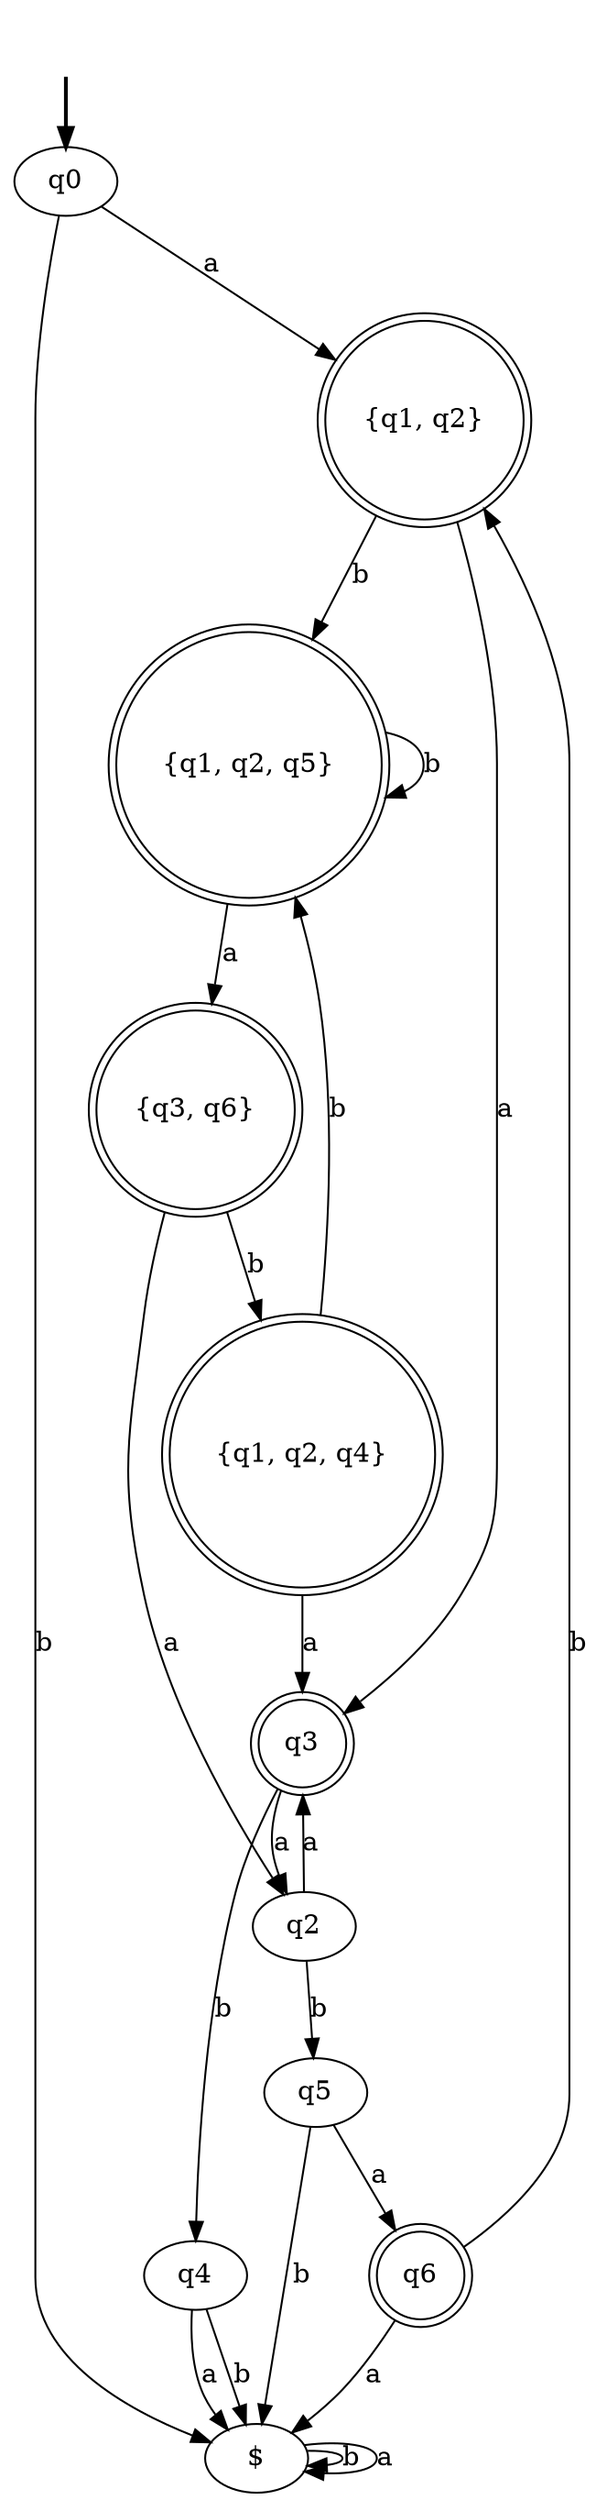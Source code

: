 digraph {
	fake [style=invisible]
	q0 [root=true]
	"{q1, q2}" [shape=doublecircle]
	q2
	"{q3, q6}" [shape=doublecircle]
	q3 [shape=doublecircle]
	q5
	"$"
	q4
	"{q1, q2, q5}" [shape=doublecircle]
	"{q1, q2, q4}" [shape=doublecircle]
	q6 [shape=doublecircle]
	fake -> q0 [style=bold]
	q0 -> "$" [label=b]
	q0 -> "{q1, q2}" [label=a]
	"$" -> "$" [label=b]
	"$" -> "$" [label=a]
	"{q1, q2}" -> "{q1, q2, q5}" [label=b]
	"{q1, q2}" -> q3 [label=a]
	"{q1, q2, q5}" -> "{q1, q2, q5}" [label=b]
	"{q1, q2, q5}" -> "{q3, q6}" [label=a]
	q3 -> q4 [label=b]
	q3 -> q2 [label=a]
	"{q3, q6}" -> "{q1, q2, q4}" [label=b]
	"{q3, q6}" -> q2 [label=a]
	q4 -> "$" [label=b]
	q4 -> "$" [label=a]
	q2 -> q5 [label=b]
	q2 -> q3 [label=a]
	"{q1, q2, q4}" -> "{q1, q2, q5}" [label=b]
	"{q1, q2, q4}" -> q3 [label=a]
	q5 -> "$" [label=b]
	q5 -> q6 [label=a]
	q6 -> "{q1, q2}" [label=b]
	q6 -> "$" [label=a]
}
